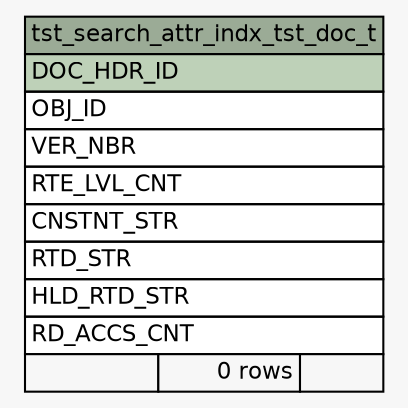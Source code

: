 // dot 2.28.0 on Mac OS X 10.7.2
// SchemaSpy rev 590
digraph "tst_search_attr_indx_tst_doc_t" {
  graph [
    rankdir="RL"
    bgcolor="#f7f7f7"
    nodesep="0.18"
    ranksep="0.46"
    fontname="Helvetica"
    fontsize="11"
  ];
  node [
    fontname="Helvetica"
    fontsize="11"
    shape="plaintext"
  ];
  edge [
    arrowsize="0.8"
  ];
  "tst_search_attr_indx_tst_doc_t" [
    label=<
    <TABLE BORDER="0" CELLBORDER="1" CELLSPACING="0" BGCOLOR="#ffffff">
      <TR><TD COLSPAN="3" BGCOLOR="#9bab96" ALIGN="CENTER">tst_search_attr_indx_tst_doc_t</TD></TR>
      <TR><TD PORT="DOC_HDR_ID" COLSPAN="3" BGCOLOR="#bed1b8" ALIGN="LEFT">DOC_HDR_ID</TD></TR>
      <TR><TD PORT="OBJ_ID" COLSPAN="3" ALIGN="LEFT">OBJ_ID</TD></TR>
      <TR><TD PORT="VER_NBR" COLSPAN="3" ALIGN="LEFT">VER_NBR</TD></TR>
      <TR><TD PORT="RTE_LVL_CNT" COLSPAN="3" ALIGN="LEFT">RTE_LVL_CNT</TD></TR>
      <TR><TD PORT="CNSTNT_STR" COLSPAN="3" ALIGN="LEFT">CNSTNT_STR</TD></TR>
      <TR><TD PORT="RTD_STR" COLSPAN="3" ALIGN="LEFT">RTD_STR</TD></TR>
      <TR><TD PORT="HLD_RTD_STR" COLSPAN="3" ALIGN="LEFT">HLD_RTD_STR</TD></TR>
      <TR><TD PORT="RD_ACCS_CNT" COLSPAN="3" ALIGN="LEFT">RD_ACCS_CNT</TD></TR>
      <TR><TD ALIGN="LEFT" BGCOLOR="#f7f7f7">  </TD><TD ALIGN="RIGHT" BGCOLOR="#f7f7f7">0 rows</TD><TD ALIGN="RIGHT" BGCOLOR="#f7f7f7">  </TD></TR>
    </TABLE>>
    URL="tables/tst_search_attr_indx_tst_doc_t.html"
    tooltip="tst_search_attr_indx_tst_doc_t"
  ];
}
